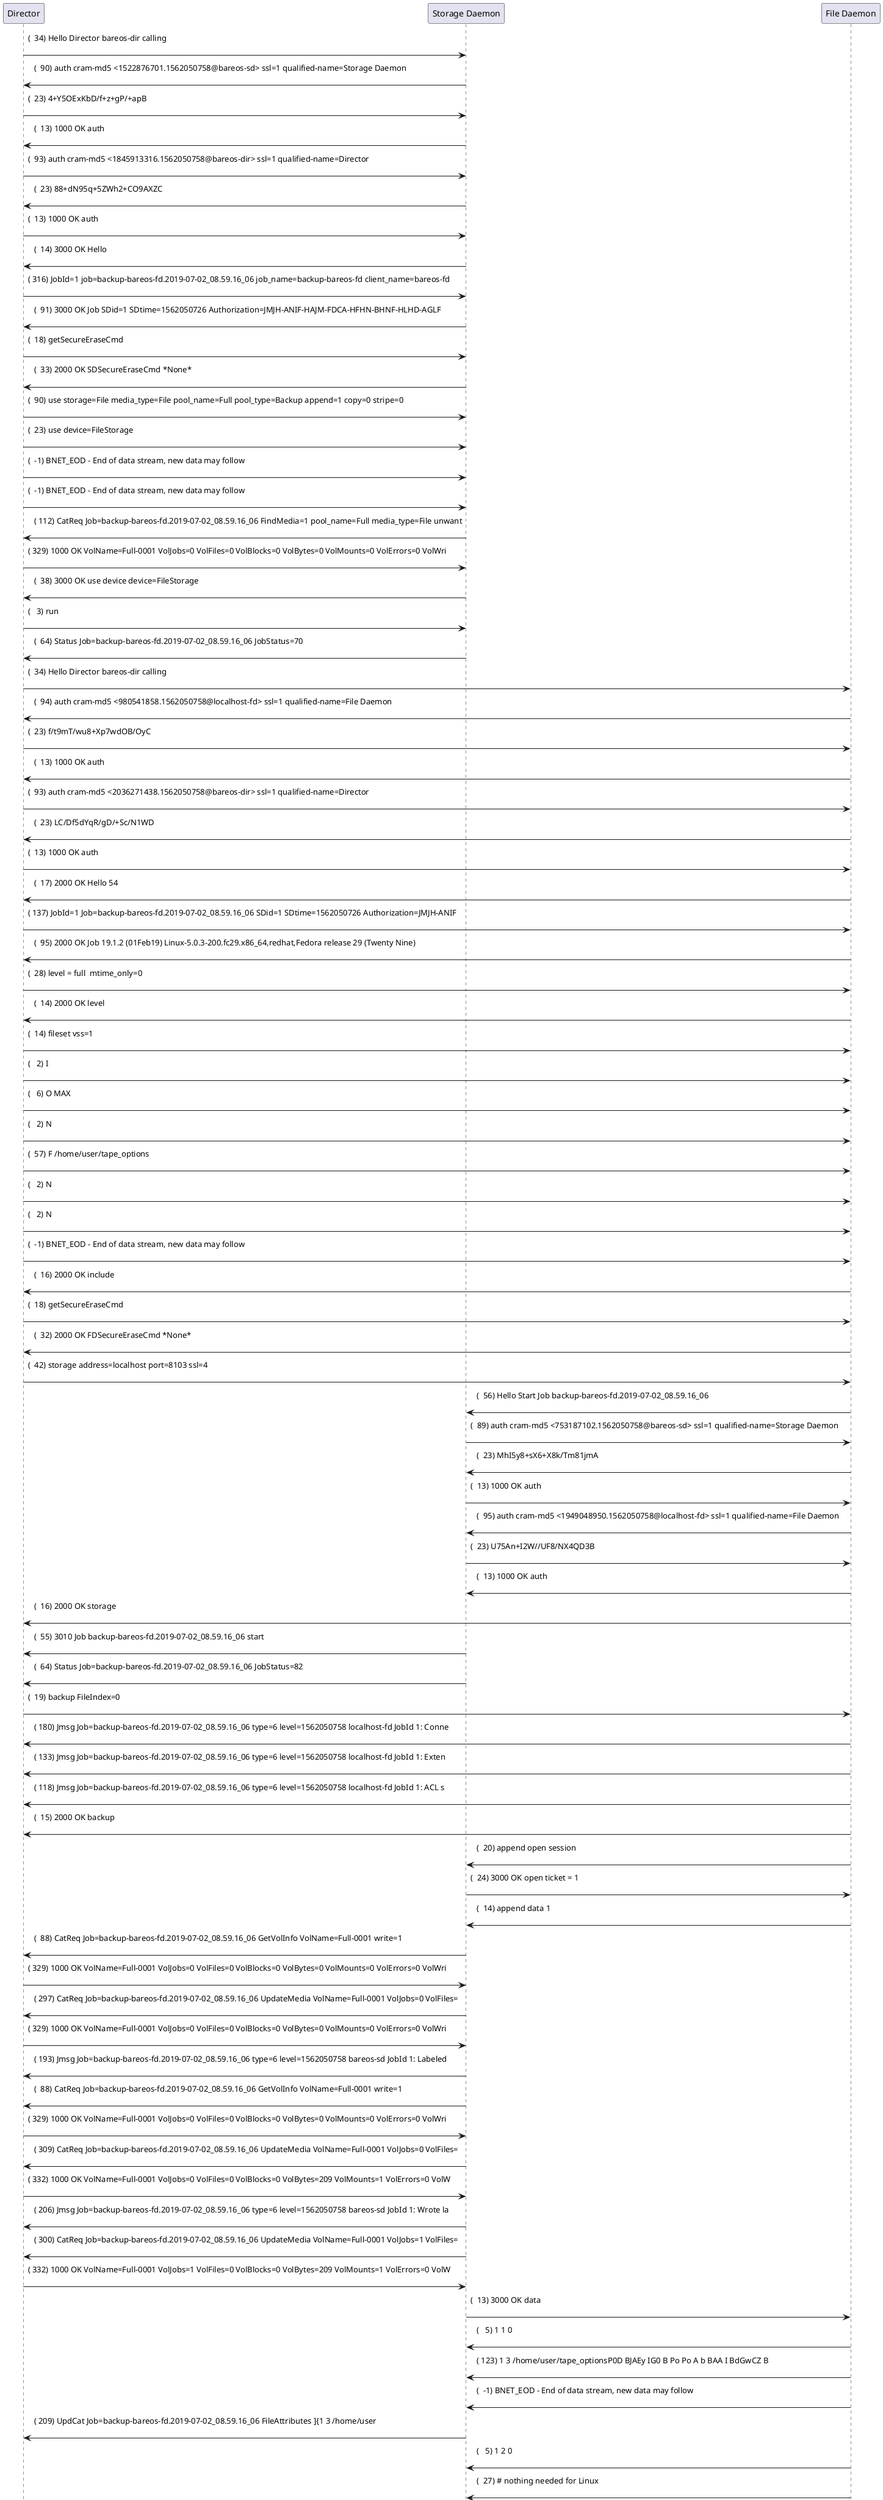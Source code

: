 .. uml::
  :caption: Network Sequence of a Backup of a Single File

  @startuml

  "Director" -> "Storage Daemon": (  34) Hello Director bareos-dir calling \n
  "Storage Daemon" -> "Director": (  90) auth cram-md5 <1522876701.1562050758@bareos-sd> ssl=1 qualified-name=Storage Daemon \n
  "Director" -> "Storage Daemon": (  23) 4+Y5OExKbD/f+z+gP/+apB\n
  "Storage Daemon" -> "Director": (  13) 1000 OK auth \n
  "Director" -> "Storage Daemon": (  93) auth cram-md5 <1845913316.1562050758@bareos-dir> ssl=1 qualified-name=Director \n
  "Storage Daemon" -> "Director": (  23) 88+dN95q+5ZWh2+CO9AXZC\n
  "Director" -> "Storage Daemon": (  13) 1000 OK auth \n
  "Storage Daemon" -> "Director": (  14) 3000 OK Hello \n
  "Director" -> "Storage Daemon": ( 316) JobId=1 job=backup-bareos-fd.2019-07-02_08.59.16_06 job_name=backup-bareos-fd client_name=bareos-fd \n
  "Storage Daemon" -> "Director": (  91) 3000 OK Job SDid=1 SDtime=1562050726 Authorization=JMJH-ANIF-HAJM-FDCA-HFHN-BHNF-HLHD-AGLF \n
  "Director" -> "Storage Daemon": (  18) getSecureEraseCmd \n
  "Storage Daemon" -> "Director": (  33) 2000 OK SDSecureEraseCmd *None*  \n
  "Director" -> "Storage Daemon": (  90) use storage=File media_type=File pool_name=Full pool_type=Backup append=1 copy=0 stripe=0 \n
  "Director" -> "Storage Daemon": (  23) use device=FileStorage \n
  "Director" -> "Storage Daemon": (  -1) BNET_EOD - End of data stream, new data may follow\n
  "Director" -> "Storage Daemon": (  -1) BNET_EOD - End of data stream, new data may follow\n
  "Storage Daemon" -> "Director": ( 112) CatReq Job=backup-bareos-fd.2019-07-02_08.59.16_06 FindMedia=1 pool_name=Full media_type=File unwant\n
  "Director" -> "Storage Daemon": ( 329) 1000 OK VolName=Full-0001 VolJobs=0 VolFiles=0 VolBlocks=0 VolBytes=0 VolMounts=0 VolErrors=0 VolWri\n
  "Storage Daemon" -> "Director": (  38) 3000 OK use device device=FileStorage \n
  "Director" -> "Storage Daemon": (   3) run\n
  "Storage Daemon" -> "Director": (  64) Status Job=backup-bareos-fd.2019-07-02_08.59.16_06 JobStatus=70 \n
  "Director" -> "File Daemon": (  34) Hello Director bareos-dir calling \n
  "File Daemon" -> "Director": (  94) auth cram-md5 <980541858.1562050758@localhost-fd> ssl=1 qualified-name=File Daemon \n
  "Director" -> "File Daemon": (  23) f/t9mT/wu8+Xp7wdOB/OyC\n
  "File Daemon" -> "Director": (  13) 1000 OK auth \n
  "Director" -> "File Daemon": (  93) auth cram-md5 <2036271438.1562050758@bareos-dir> ssl=1 qualified-name=Director \n
  "File Daemon" -> "Director": (  23) LC/Df5dYqR/gD/+Sc/N1WD\n
  "Director" -> "File Daemon": (  13) 1000 OK auth \n
  "File Daemon" -> "Director": (  17) 2000 OK Hello 54 \n
  "Director" -> "File Daemon": ( 137) JobId=1 Job=backup-bareos-fd.2019-07-02_08.59.16_06 SDid=1 SDtime=1562050726 Authorization=JMJH-ANIF\n
  "File Daemon" -> "Director": (  95) 2000 OK Job 19.1.2 (01Feb19) Linux-5.0.3-200.fc29.x86_64,redhat,Fedora release 29 (Twenty Nine)\n
  "Director" -> "File Daemon": (  28) level = full  mtime_only=0  \n
  "File Daemon" -> "Director": (  14) 2000 OK level \n
  "Director" -> "File Daemon": (  14) fileset vss=1 \n
  "Director" -> "File Daemon": (   2) I \n
  "Director" -> "File Daemon": (   6) O MAX \n
  "Director" -> "File Daemon": (   2) N \n
  "Director" -> "File Daemon": (  57) F /home/user/tape_options\n
  "Director" -> "File Daemon": (   2) N \n
  "Director" -> "File Daemon": (   2) N \n
  "Director" -> "File Daemon": (  -1) BNET_EOD - End of data stream, new data may follow\n
  "File Daemon" -> "Director": (  16) 2000 OK include \n
  "Director" -> "File Daemon": (  18) getSecureEraseCmd \n
  "File Daemon" -> "Director": (  32) 2000 OK FDSecureEraseCmd *None* \n
  "Director" -> "File Daemon": (  42) storage address=localhost port=8103 ssl=4 \n
  "File Daemon" -> "Storage Daemon": (  56) Hello Start Job backup-bareos-fd.2019-07-02_08.59.16_06 \n
  "Storage Daemon" -> "File Daemon": (  89) auth cram-md5 <753187102.1562050758@bareos-sd> ssl=1 qualified-name=Storage Daemon \n
  "File Daemon" -> "Storage Daemon": (  23) MhI5y8+sX6+X8k/Tm81jmA\n
  "Storage Daemon" -> "File Daemon": (  13) 1000 OK auth \n
  "File Daemon" -> "Storage Daemon": (  95) auth cram-md5 <1949048950.1562050758@localhost-fd> ssl=1 qualified-name=File Daemon \n
  "Storage Daemon" -> "File Daemon": (  23) U75An+I2W//UF8/NX4QD3B\n
  "File Daemon" -> "Storage Daemon": (  13) 1000 OK auth \n
  "File Daemon" -> "Director": (  16) 2000 OK storage \n
  "Storage Daemon" -> "Director": (  55) 3010 Job backup-bareos-fd.2019-07-02_08.59.16_06 start \n
  "Storage Daemon" -> "Director": (  64) Status Job=backup-bareos-fd.2019-07-02_08.59.16_06 JobStatus=82 \n
  "Director" -> "File Daemon": (  19) backup FileIndex=0 \n
  "File Daemon" -> "Director": ( 180) Jmsg Job=backup-bareos-fd.2019-07-02_08.59.16_06 type=6 level=1562050758 localhost-fd JobId 1: Conne\n
  "File Daemon" -> "Director": ( 133) Jmsg Job=backup-bareos-fd.2019-07-02_08.59.16_06 type=6 level=1562050758 localhost-fd JobId 1: Exten\n
  "File Daemon" -> "Director": ( 118) Jmsg Job=backup-bareos-fd.2019-07-02_08.59.16_06 type=6 level=1562050758 localhost-fd JobId 1: ACL s\n
  "File Daemon" -> "Director": (  15) 2000 OK backup \n
  "File Daemon" -> "Storage Daemon": (  20) append open session \n
  "Storage Daemon" -> "File Daemon": (  24) 3000 OK open ticket = 1 \n
  "File Daemon" -> "Storage Daemon": (  14) append data 1 \n
  "Storage Daemon" -> "Director": (  88) CatReq Job=backup-bareos-fd.2019-07-02_08.59.16_06 GetVolInfo VolName=Full-0001 write=1 \n
  "Director" -> "Storage Daemon": ( 329) 1000 OK VolName=Full-0001 VolJobs=0 VolFiles=0 VolBlocks=0 VolBytes=0 VolMounts=0 VolErrors=0 VolWri\n
  "Storage Daemon" -> "Director": ( 297) CatReq Job=backup-bareos-fd.2019-07-02_08.59.16_06 UpdateMedia VolName=Full-0001 VolJobs=0 VolFiles=\n
  "Director" -> "Storage Daemon": ( 329) 1000 OK VolName=Full-0001 VolJobs=0 VolFiles=0 VolBlocks=0 VolBytes=0 VolMounts=0 VolErrors=0 VolWri\n
  "Storage Daemon" -> "Director": ( 193) Jmsg Job=backup-bareos-fd.2019-07-02_08.59.16_06 type=6 level=1562050758 bareos-sd JobId 1: Labeled \n
  "Storage Daemon" -> "Director": (  88) CatReq Job=backup-bareos-fd.2019-07-02_08.59.16_06 GetVolInfo VolName=Full-0001 write=1 \n
  "Director" -> "Storage Daemon": ( 329) 1000 OK VolName=Full-0001 VolJobs=0 VolFiles=0 VolBlocks=0 VolBytes=0 VolMounts=0 VolErrors=0 VolWri\n
  "Storage Daemon" -> "Director": ( 309) CatReq Job=backup-bareos-fd.2019-07-02_08.59.16_06 UpdateMedia VolName=Full-0001 VolJobs=0 VolFiles=\n
  "Director" -> "Storage Daemon": ( 332) 1000 OK VolName=Full-0001 VolJobs=0 VolFiles=0 VolBlocks=0 VolBytes=209 VolMounts=1 VolErrors=0 VolW\n
  "Storage Daemon" -> "Director": ( 206) Jmsg Job=backup-bareos-fd.2019-07-02_08.59.16_06 type=6 level=1562050758 bareos-sd JobId 1: Wrote la\n
  "Storage Daemon" -> "Director": ( 300) CatReq Job=backup-bareos-fd.2019-07-02_08.59.16_06 UpdateMedia VolName=Full-0001 VolJobs=1 VolFiles=\n
  "Director" -> "Storage Daemon": ( 332) 1000 OK VolName=Full-0001 VolJobs=1 VolFiles=0 VolBlocks=0 VolBytes=209 VolMounts=1 VolErrors=0 VolW\n
  "Storage Daemon" -> "File Daemon": (  13) 3000 OK data \n
  "File Daemon" -> "Storage Daemon": (   5) 1 1 0\n
  "File Daemon" -> "Storage Daemon": ( 123) 1 3 /home/user/tape_optionsP0D BJAEy IG0 B Po Po A b BAA I BdGwCZ B\n
  "File Daemon" -> "Storage Daemon": (  -1) BNET_EOD - End of data stream, new data may follow\n
  "Storage Daemon" -> "Director": ( 209) UpdCat Job=backup-bareos-fd.2019-07-02_08.59.16_06 FileAttributes ]{1 3 /home/user\n
  "File Daemon" -> "Storage Daemon": (   5) 1 2 0\n
  "File Daemon" -> "Storage Daemon": (  27) # nothing needed for Linux \n
  "File Daemon" -> "Storage Daemon": (  -1) BNET_EOD - End of data stream, new data may follow\n
  "File Daemon" -> "Storage Daemon": (   5) 1 3 0\n
  "File Daemon" -> "Storage Daemon": (  16) CC 9g=\n
  "File Daemon" -> "Storage Daemon": (  -1) BNET_EOD - End of data stream, new data may follow\n
  "Storage Daemon" -> "Director": ( 102) UpdCat Job=backup-bareos-fd.2019-07-02_08.59.16_06 FileAttributes ]CC 9g=\n
  "File Daemon" -> "Storage Daemon": (  -1) BNET_EOD - End of data stream, new data may follow\n
  "Storage Daemon" -> "File Daemon": (  20) 3000 OK append data \n
  "File Daemon" -> "Storage Daemon": (  21) append end session 1 \n
  "Storage Daemon" -> "File Daemon": (  12) 3000 OK end \n
  "File Daemon" -> "Storage Daemon": (  23) append close session 1 \n
  "Storage Daemon" -> "File Daemon": (  26) 3000 OK close Status = 84 \n
  "Storage Daemon" -> "File Daemon": (  -1) BNET_EOD - End of data stream, new data may follow\n
  "File Daemon" -> "Storage Daemon": (  -4) BNET_TERMINATE - Conversation terminated, doing close() \n
  "File Daemon" -> "Director": (  86) 2800 End Job TermCode=84 JobFiles=1 ReadBytes=27 JobBytes=27 Errors=0 VSS=0 Encrypt=0 \n
  "Storage Daemon" -> "Director": ( 169) Jmsg Job=backup-bareos-fd.2019-07-02_08.59.16_06 type=6 level=1562050758 bareos-sd JobId 1: Releasin\n
  "File Daemon" -> "Director": (  -4) BNET_TERMINATE - Conversation terminated, doing close() \n
  "Storage Daemon" -> "Director": ( 166) CatReq Job=backup-bareos-fd.2019-07-02_08.59.16_06 CreateJobMedia FirstIndex=1 LastIndex=1 StartFile\n
  "Director" -> "Storage Daemon": (  23) 1000 OK CreateJobMedia \n
  "Storage Daemon" -> "Director": ( 300) CatReq Job=backup-bareos-fd.2019-07-02_08.59.16_06 UpdateMedia VolName=Full-0001 VolJobs=1 VolFiles=\n
  "Director" -> "Storage Daemon": ( 334) 1000 OK VolName=Full-0001 VolJobs=1 VolFiles=0 VolBlocks=1 VolBytes=823 VolMounts=1 VolErrors=0 VolW\n
  "Storage Daemon" -> "Director": ( 147) Jmsg Job=backup-bareos-fd.2019-07-02_08.59.16_06 type=6 level=1562050758 bareos-sd JobId 1: Elapsed \n
  "Storage Daemon" -> "Director": (  64) Status Job=backup-bareos-fd.2019-07-02_08.59.16_06 JobStatus=84 \n
  "Storage Daemon" -> "Director": ( 102) 3099 Job backup-bareos-fd.2019-07-02_08.59.16_06 end JobStatus=84 JobFiles=1 JobBytes=166 JobErrors=\n
  "Storage Daemon" -> "Director": (  -1) BNET_EOD - End of data stream, new data may follow\n
  "Storage Daemon" -> "Director": (  -4) BNET_TERMINATE - Conversation terminated, doing close() \n
  "Storage Daemon" -> "Director": (  -1) BNET_EOD - End of data stream, new data may follow\n
  "Storage Daemon" -> "Director": (  -4) BNET_TERMINATE - Conversation terminated, doing close() \n

  @enduml


